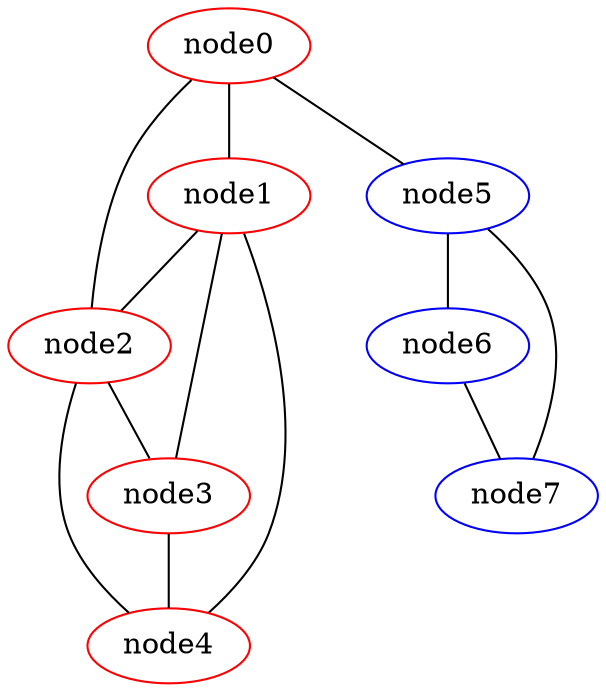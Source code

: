 strict graph communities {node0 [color=red];node1 [color=red];node2 [color=red];node3 [color=red];node4 [color=red];node5 [color=blue];node6 [color=blue];node7 [color=blue];node0 -- node1;node0 -- node2;node0 -- node5;node1 -- node2;node1 -- node3;node1 -- node4;node2 -- node3;node2 -- node4;node3 -- node4;node5 -- node6;node5 -- node7;node6 -- node7;}